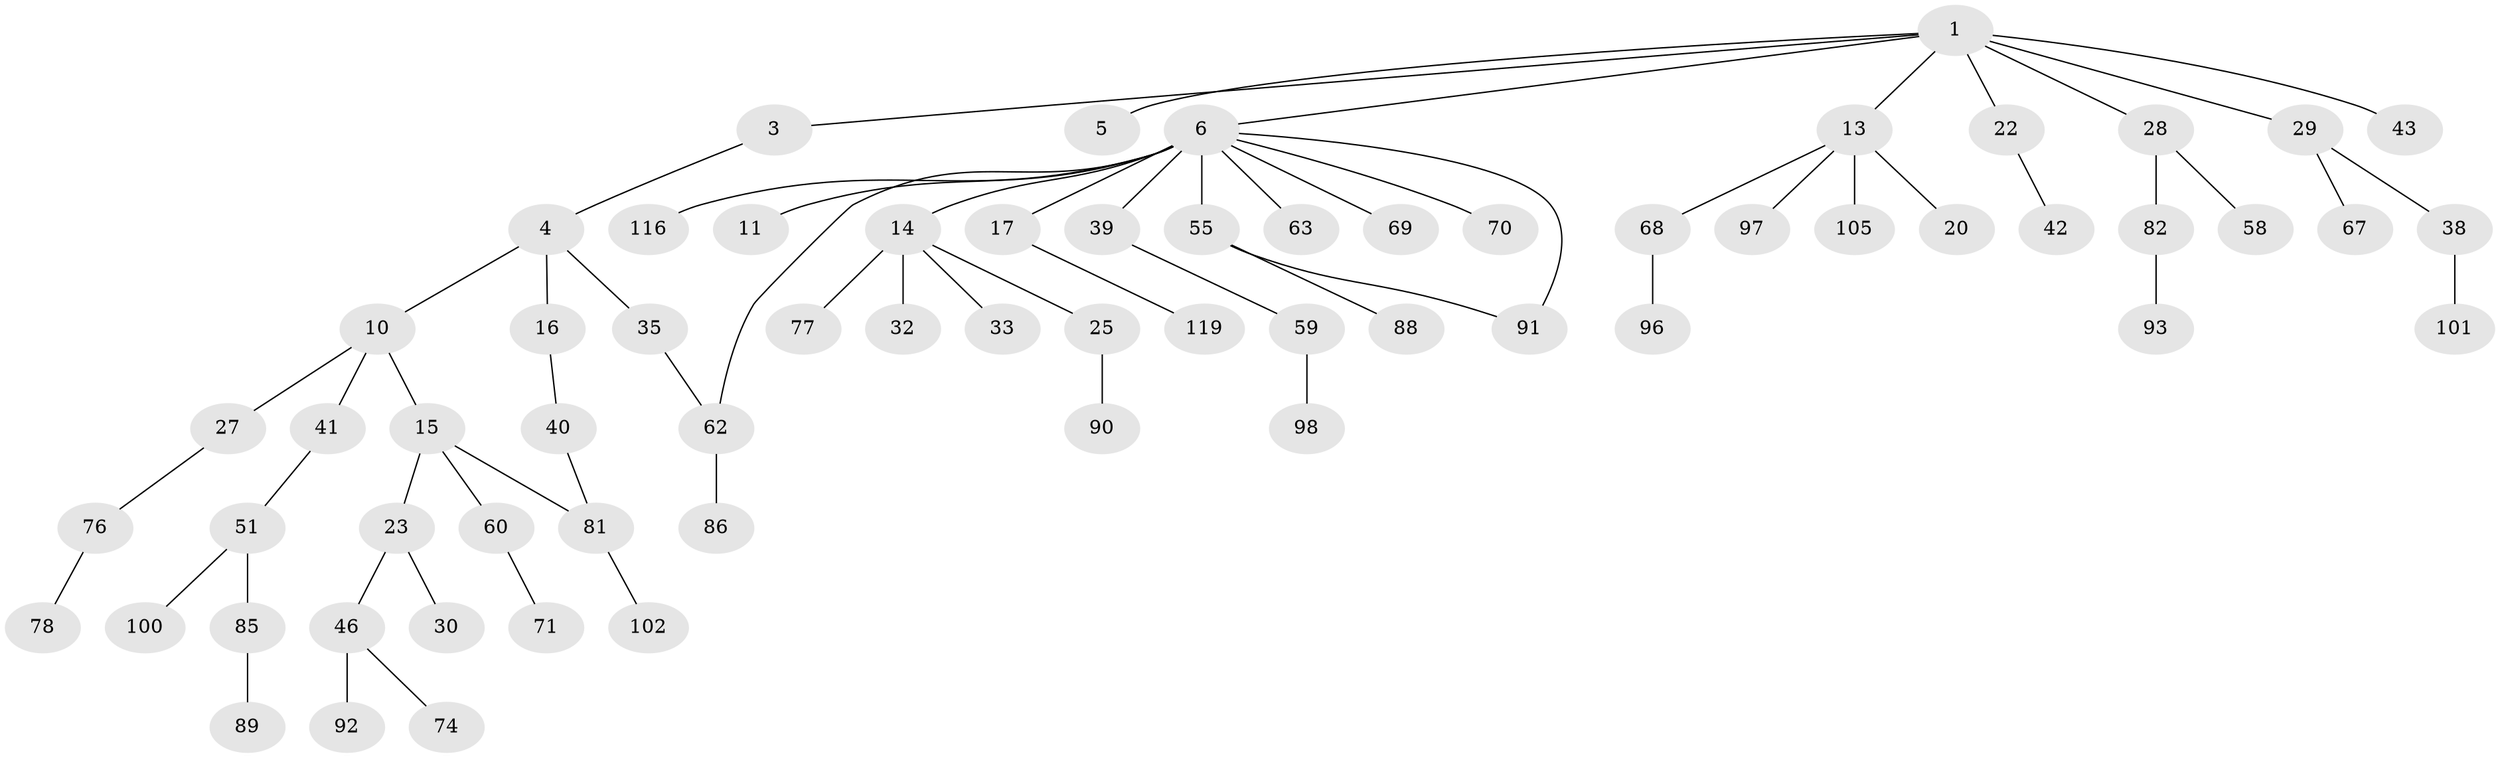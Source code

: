 // original degree distribution, {3: 0.20610687022900764, 7: 0.007633587786259542, 4: 0.07633587786259542, 1: 0.45038167938931295, 5: 0.007633587786259542, 6: 0.015267175572519083, 2: 0.2366412213740458}
// Generated by graph-tools (version 1.1) at 2025/13/03/09/25 04:13:16]
// undirected, 65 vertices, 67 edges
graph export_dot {
graph [start="1"]
  node [color=gray90,style=filled];
  1 [super="+2"];
  3 [super="+34"];
  4 [super="+8+124+111"];
  5;
  6 [super="+7+21"];
  10 [super="+48+12"];
  11;
  13 [super="+61+24"];
  14 [super="+18"];
  15 [super="+57"];
  16 [super="+114+117"];
  17 [super="+19"];
  20;
  22 [super="+36+54"];
  23;
  25 [super="+50+127"];
  27 [super="+75+37"];
  28;
  29;
  30 [super="+72"];
  32;
  33;
  35 [super="+45+126"];
  38 [super="+44"];
  39 [super="+115+52"];
  40 [super="+64"];
  41;
  42;
  43 [super="+94+103+99"];
  46 [super="+65"];
  51 [super="+80"];
  55 [super="+83"];
  58 [super="+104"];
  59;
  60;
  62 [super="+123"];
  63 [super="+129"];
  67;
  68 [super="+84+121"];
  69 [super="+125"];
  70;
  71 [super="+107+95"];
  74;
  76;
  77;
  78;
  81;
  82;
  85;
  86 [super="+106"];
  88;
  89;
  90;
  91;
  92;
  93 [super="+122"];
  96;
  97;
  98;
  100 [super="+128"];
  101;
  102;
  105;
  116;
  119;
  1 -- 6;
  1 -- 29;
  1 -- 3;
  1 -- 5;
  1 -- 22;
  1 -- 43;
  1 -- 28;
  1 -- 13;
  3 -- 4;
  4 -- 16;
  4 -- 10;
  4 -- 35;
  6 -- 14;
  6 -- 17;
  6 -- 116;
  6 -- 55;
  6 -- 11;
  6 -- 62;
  6 -- 63;
  6 -- 69;
  6 -- 70;
  6 -- 39;
  6 -- 91;
  10 -- 15;
  10 -- 27;
  10 -- 41;
  13 -- 20;
  13 -- 105;
  13 -- 68;
  13 -- 97;
  14 -- 25;
  14 -- 33;
  14 -- 32;
  14 -- 77;
  15 -- 23;
  15 -- 81;
  15 -- 60;
  16 -- 40;
  17 -- 119;
  22 -- 42;
  23 -- 30;
  23 -- 46;
  25 -- 90;
  27 -- 76;
  28 -- 58;
  28 -- 82;
  29 -- 38;
  29 -- 67;
  35 -- 62;
  38 -- 101;
  39 -- 59;
  40 -- 81;
  41 -- 51;
  46 -- 74;
  46 -- 92;
  51 -- 100;
  51 -- 85;
  55 -- 88;
  55 -- 91;
  59 -- 98;
  60 -- 71;
  62 -- 86;
  68 -- 96;
  76 -- 78;
  81 -- 102;
  82 -- 93;
  85 -- 89;
}
